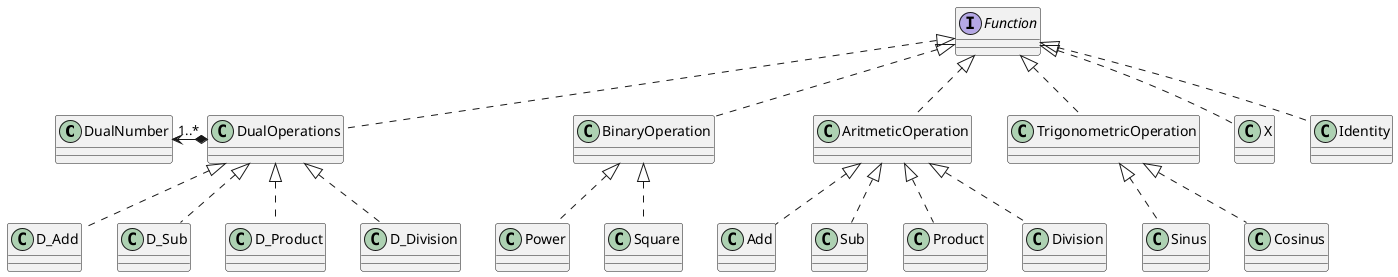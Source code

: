@startuml

skinparam classAttributeIconSize 0
skinparam noteFontSize 11
'skinparam linetype ortho
'skinparam linetype polyline

class DualNumber {}

interface Function{}
class BinaryOperation implements Function{}
class Power implements BinaryOperation{}
class Square implements BinaryOperation{}

class AritmeticOperation implements Function{}
class Add implements AritmeticOperation{}
class Sub implements AritmeticOperation{}
class Product implements AritmeticOperation{}
class Division implements AritmeticOperation{}

class TrigonometricOperation implements Function{}
class Sinus implements TrigonometricOperation{}
class Cosinus implements TrigonometricOperation{}

class X implements Function{} 
class Identity implements Function{}

class DualOperations implements Function{}
DualOperations *-left-> "1..*" DualNumber
class D_Add implements DualOperations{}
class D_Sub implements DualOperations{}
class D_Product implements DualOperations{}
class D_Division implements DualOperations{}